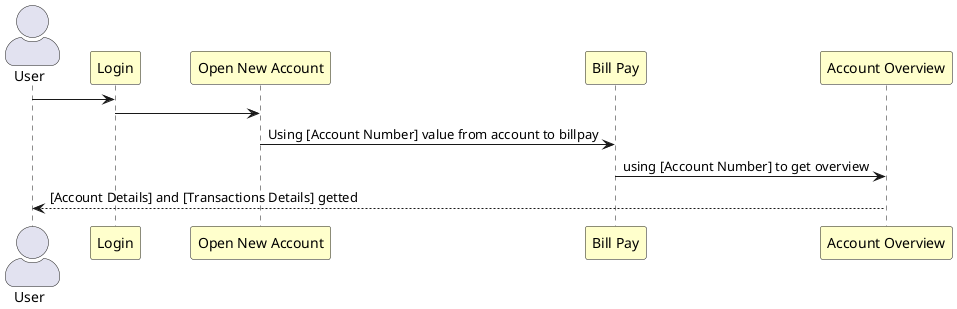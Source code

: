 @startuml ACCOUNT_OVERVIEW_TO_NEW_ACCOUNT

!pragma teoz true
skinparam ParticipantPadding 20
skinparam BoxPadding 10
skinparam actorStyle awesome

actor "User" as user
participant "Login" as login #BUSINESS
participant "Open New Account" as open_account #BUSINESS
participant "Bill Pay" as billpay #BUSINESS
participant "Account Overview" as overview #BUSINESS

user -> login
login -> open_account
open_account -> billpay: Using [Account Number] value from account to billpay
billpay -> overview: using [Account Number] to get overview
overview --> user: [Account Details] and [Transactions Details] getted
@enduml
